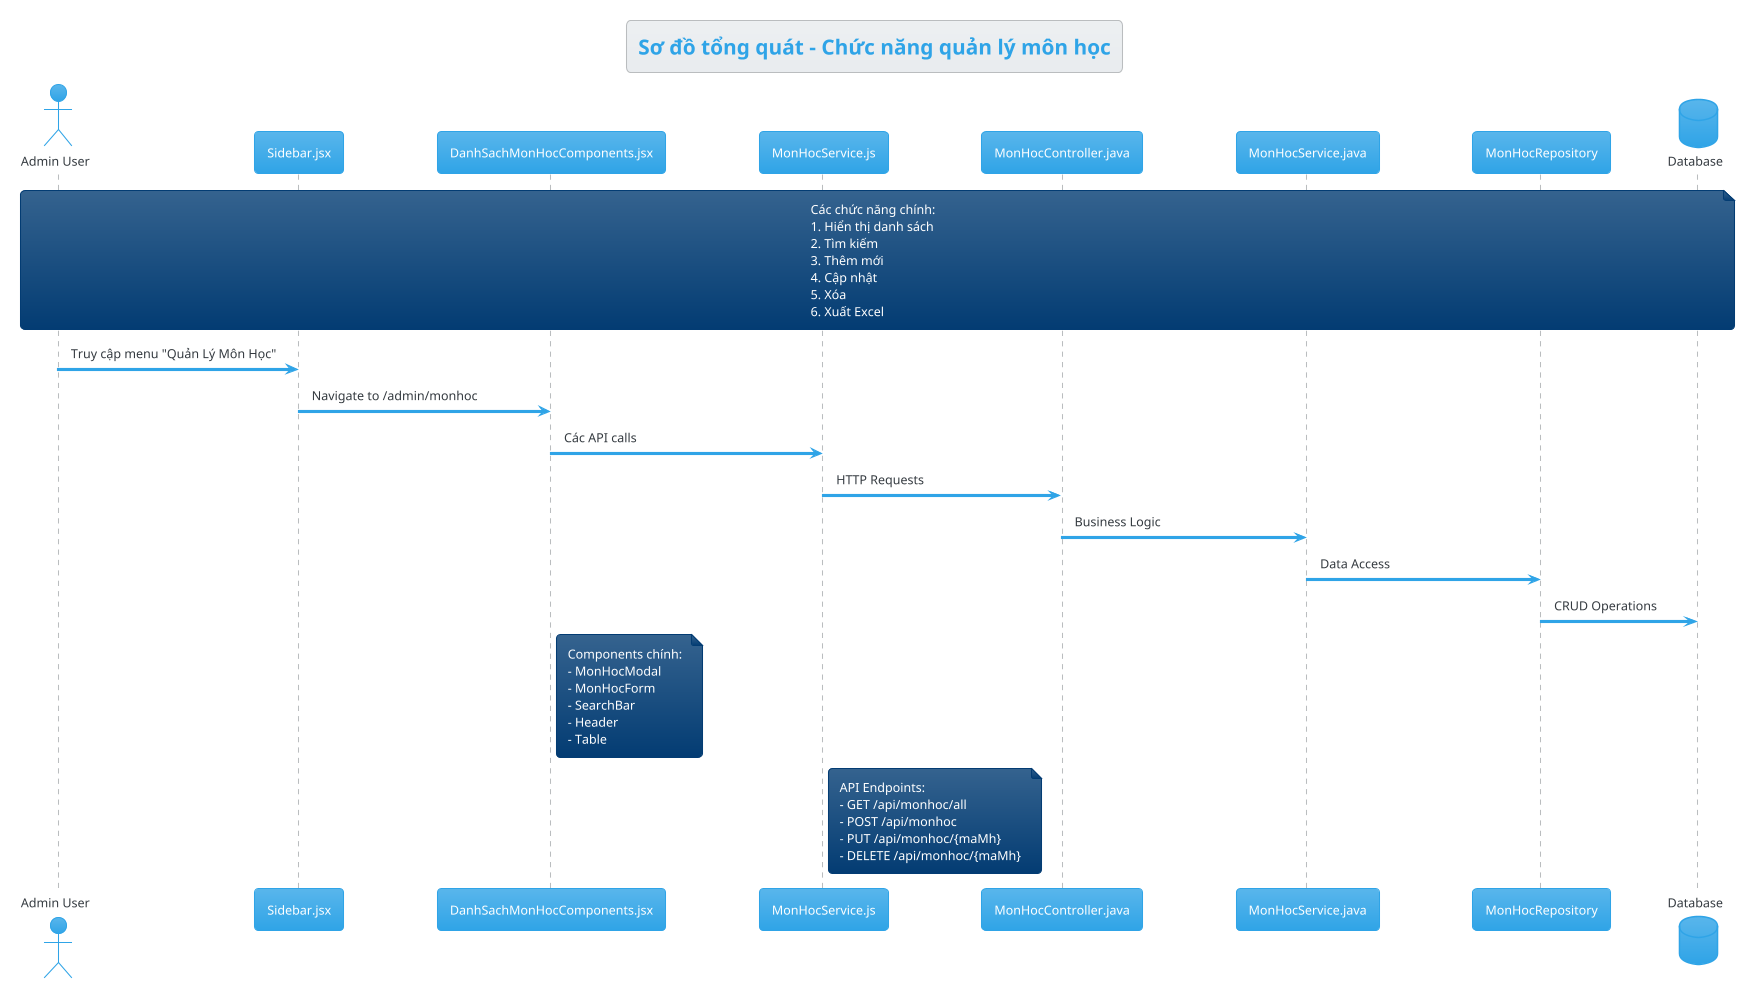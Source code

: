 @startuml
!theme cerulean
title Sơ đồ tổng quát - Chức năng quản lý môn học

actor "Admin User" as admin
participant "Sidebar.jsx" as sidebar
participant "DanhSachMonHocComponents.jsx" as component
participant "MonHocService.js" as service
participant "MonHocController.java" as controller
participant "MonHocService.java" as backendService
participant "MonHocRepository" as repository
database "Database" as db

note over admin, db
  Các chức năng chính:
  1. Hiển thị danh sách
  2. Tìm kiếm
  3. Thêm mới
  4. Cập nhật
  5. Xóa
  6. Xuất Excel
end note

admin -> sidebar: Truy cập menu "Quản Lý Môn Học"
sidebar -> component: Navigate to /admin/monhoc
component -> service: Các API calls
service -> controller: HTTP Requests
controller -> backendService: Business Logic
backendService -> repository: Data Access
repository -> db: CRUD Operations

note right of component
  Components chính:
  - MonHocModal
  - MonHocForm
  - SearchBar
  - Header
  - Table
end note

note right of service
  API Endpoints:
  - GET /api/monhoc/all
  - POST /api/monhoc
  - PUT /api/monhoc/{maMh}
  - DELETE /api/monhoc/{maMh}
end note

@enduml